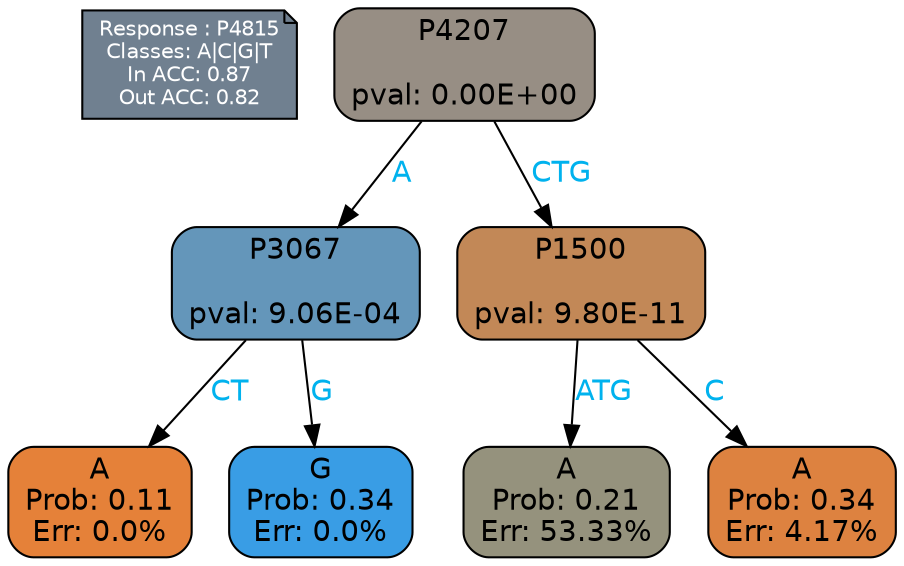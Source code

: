 digraph Tree {
node [shape=box, style="filled, rounded", color="black", fontname=helvetica] ;
graph [ranksep=equally, splines=polylines, bgcolor=transparent, dpi=600] ;
edge [fontname=helvetica] ;
LEGEND [label="Response : P4815
Classes: A|C|G|T
In ACC: 0.87
Out ACC: 0.82
",shape=note,align=left,style=filled,fillcolor="slategray",fontcolor="white",fontsize=10];1 [label="P4207

pval: 0.00E+00", fillcolor="#978e84"] ;
2 [label="P3067

pval: 9.06E-04", fillcolor="#6496ba"] ;
3 [label="A
Prob: 0.11
Err: 0.0%", fillcolor="#e58139"] ;
4 [label="G
Prob: 0.34
Err: 0.0%", fillcolor="#399de5"] ;
5 [label="P1500

pval: 9.80E-11", fillcolor="#c28857"] ;
6 [label="A
Prob: 0.21
Err: 53.33%", fillcolor="#95927d"] ;
7 [label="A
Prob: 0.34
Err: 4.17%", fillcolor="#dd8240"] ;
1 -> 2 [label="A",fontcolor=deepskyblue2] ;
1 -> 5 [label="CTG",fontcolor=deepskyblue2] ;
2 -> 3 [label="CT",fontcolor=deepskyblue2] ;
2 -> 4 [label="G",fontcolor=deepskyblue2] ;
5 -> 6 [label="ATG",fontcolor=deepskyblue2] ;
5 -> 7 [label="C",fontcolor=deepskyblue2] ;
{rank = same; 3;4;6;7;}{rank = same; LEGEND;1;}}